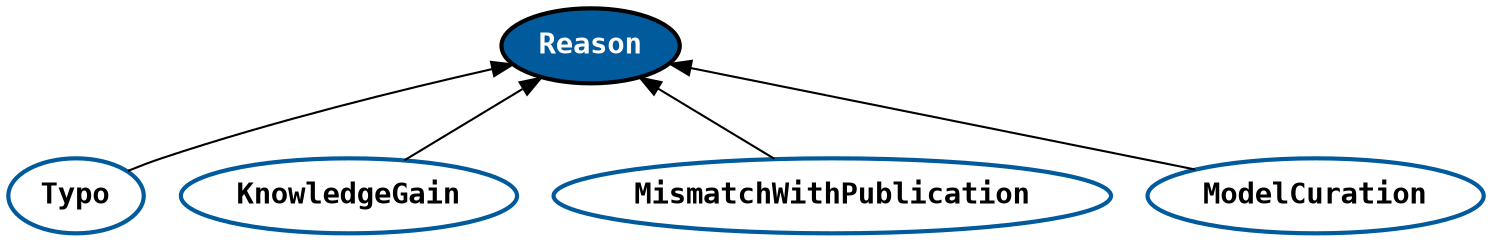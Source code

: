 digraph intro {
rankdir=BT;
edge [len=2];
node [color="#005A9C",fontname = "DejaVu Sans Mono bold", style="bold"];

top [color="#000000", style="filled,bold", fillcolor="#005A9C", fontcolor="#ffffff", label="Reason"];



"Typo" -> top;
"KnowledgeGain" -> top;
"MismatchWithPublication" -> top;
"ModelCuration" -> top;

}

